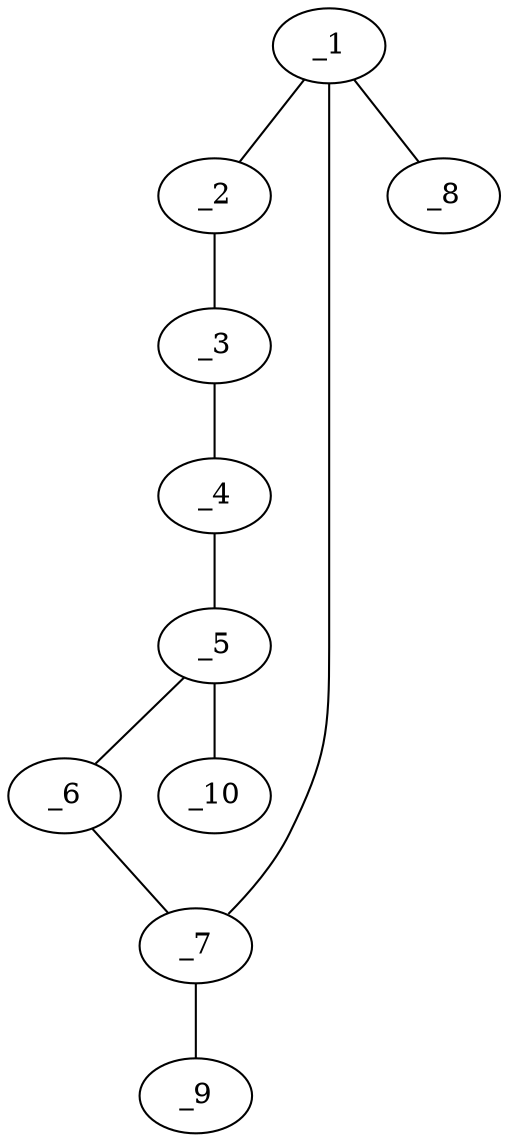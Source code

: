 graph molid645038 {
	_1	 [charge=0,
		chem=4,
		symbol="N  ",
		x="3.7568",
		y="-1.1088"];
	_2	 [charge=0,
		chem=1,
		symbol="C  ",
		x="2.7818",
		y="-1.3313"];
	_1 -- _2	 [valence=1];
	_7	 [charge=0,
		chem=1,
		symbol="C  ",
		x="4.1906",
		y="-0.2078"];
	_1 -- _7	 [valence=1];
	_8	 [charge=0,
		chem=1,
		symbol="C  ",
		x="4.3803",
		y="-1.8906"];
	_1 -- _8	 [valence=1];
	_3	 [charge=0,
		chem=1,
		symbol="C  ",
		x=2,
		y="-0.7078"];
	_2 -- _3	 [valence=1];
	_4	 [charge=0,
		chem=4,
		symbol="N  ",
		x=2,
		y="0.2922"];
	_3 -- _4	 [valence=1];
	_5	 [charge=0,
		chem=1,
		symbol="C  ",
		x="2.7818",
		y="0.9157"];
	_4 -- _5	 [valence=1];
	_6	 [charge=0,
		chem=1,
		symbol="C  ",
		x="3.7568",
		y="0.6932"];
	_5 -- _6	 [valence=1];
	_10	 [charge=0,
		chem=2,
		symbol="O  ",
		x="2.5593",
		y="1.8906"];
	_5 -- _10	 [valence=2];
	_6 -- _7	 [valence=2];
	_9	 [charge=0,
		chem=1,
		symbol="C  ",
		x="5.1906",
		y="-0.2078"];
	_7 -- _9	 [valence=1];
}
